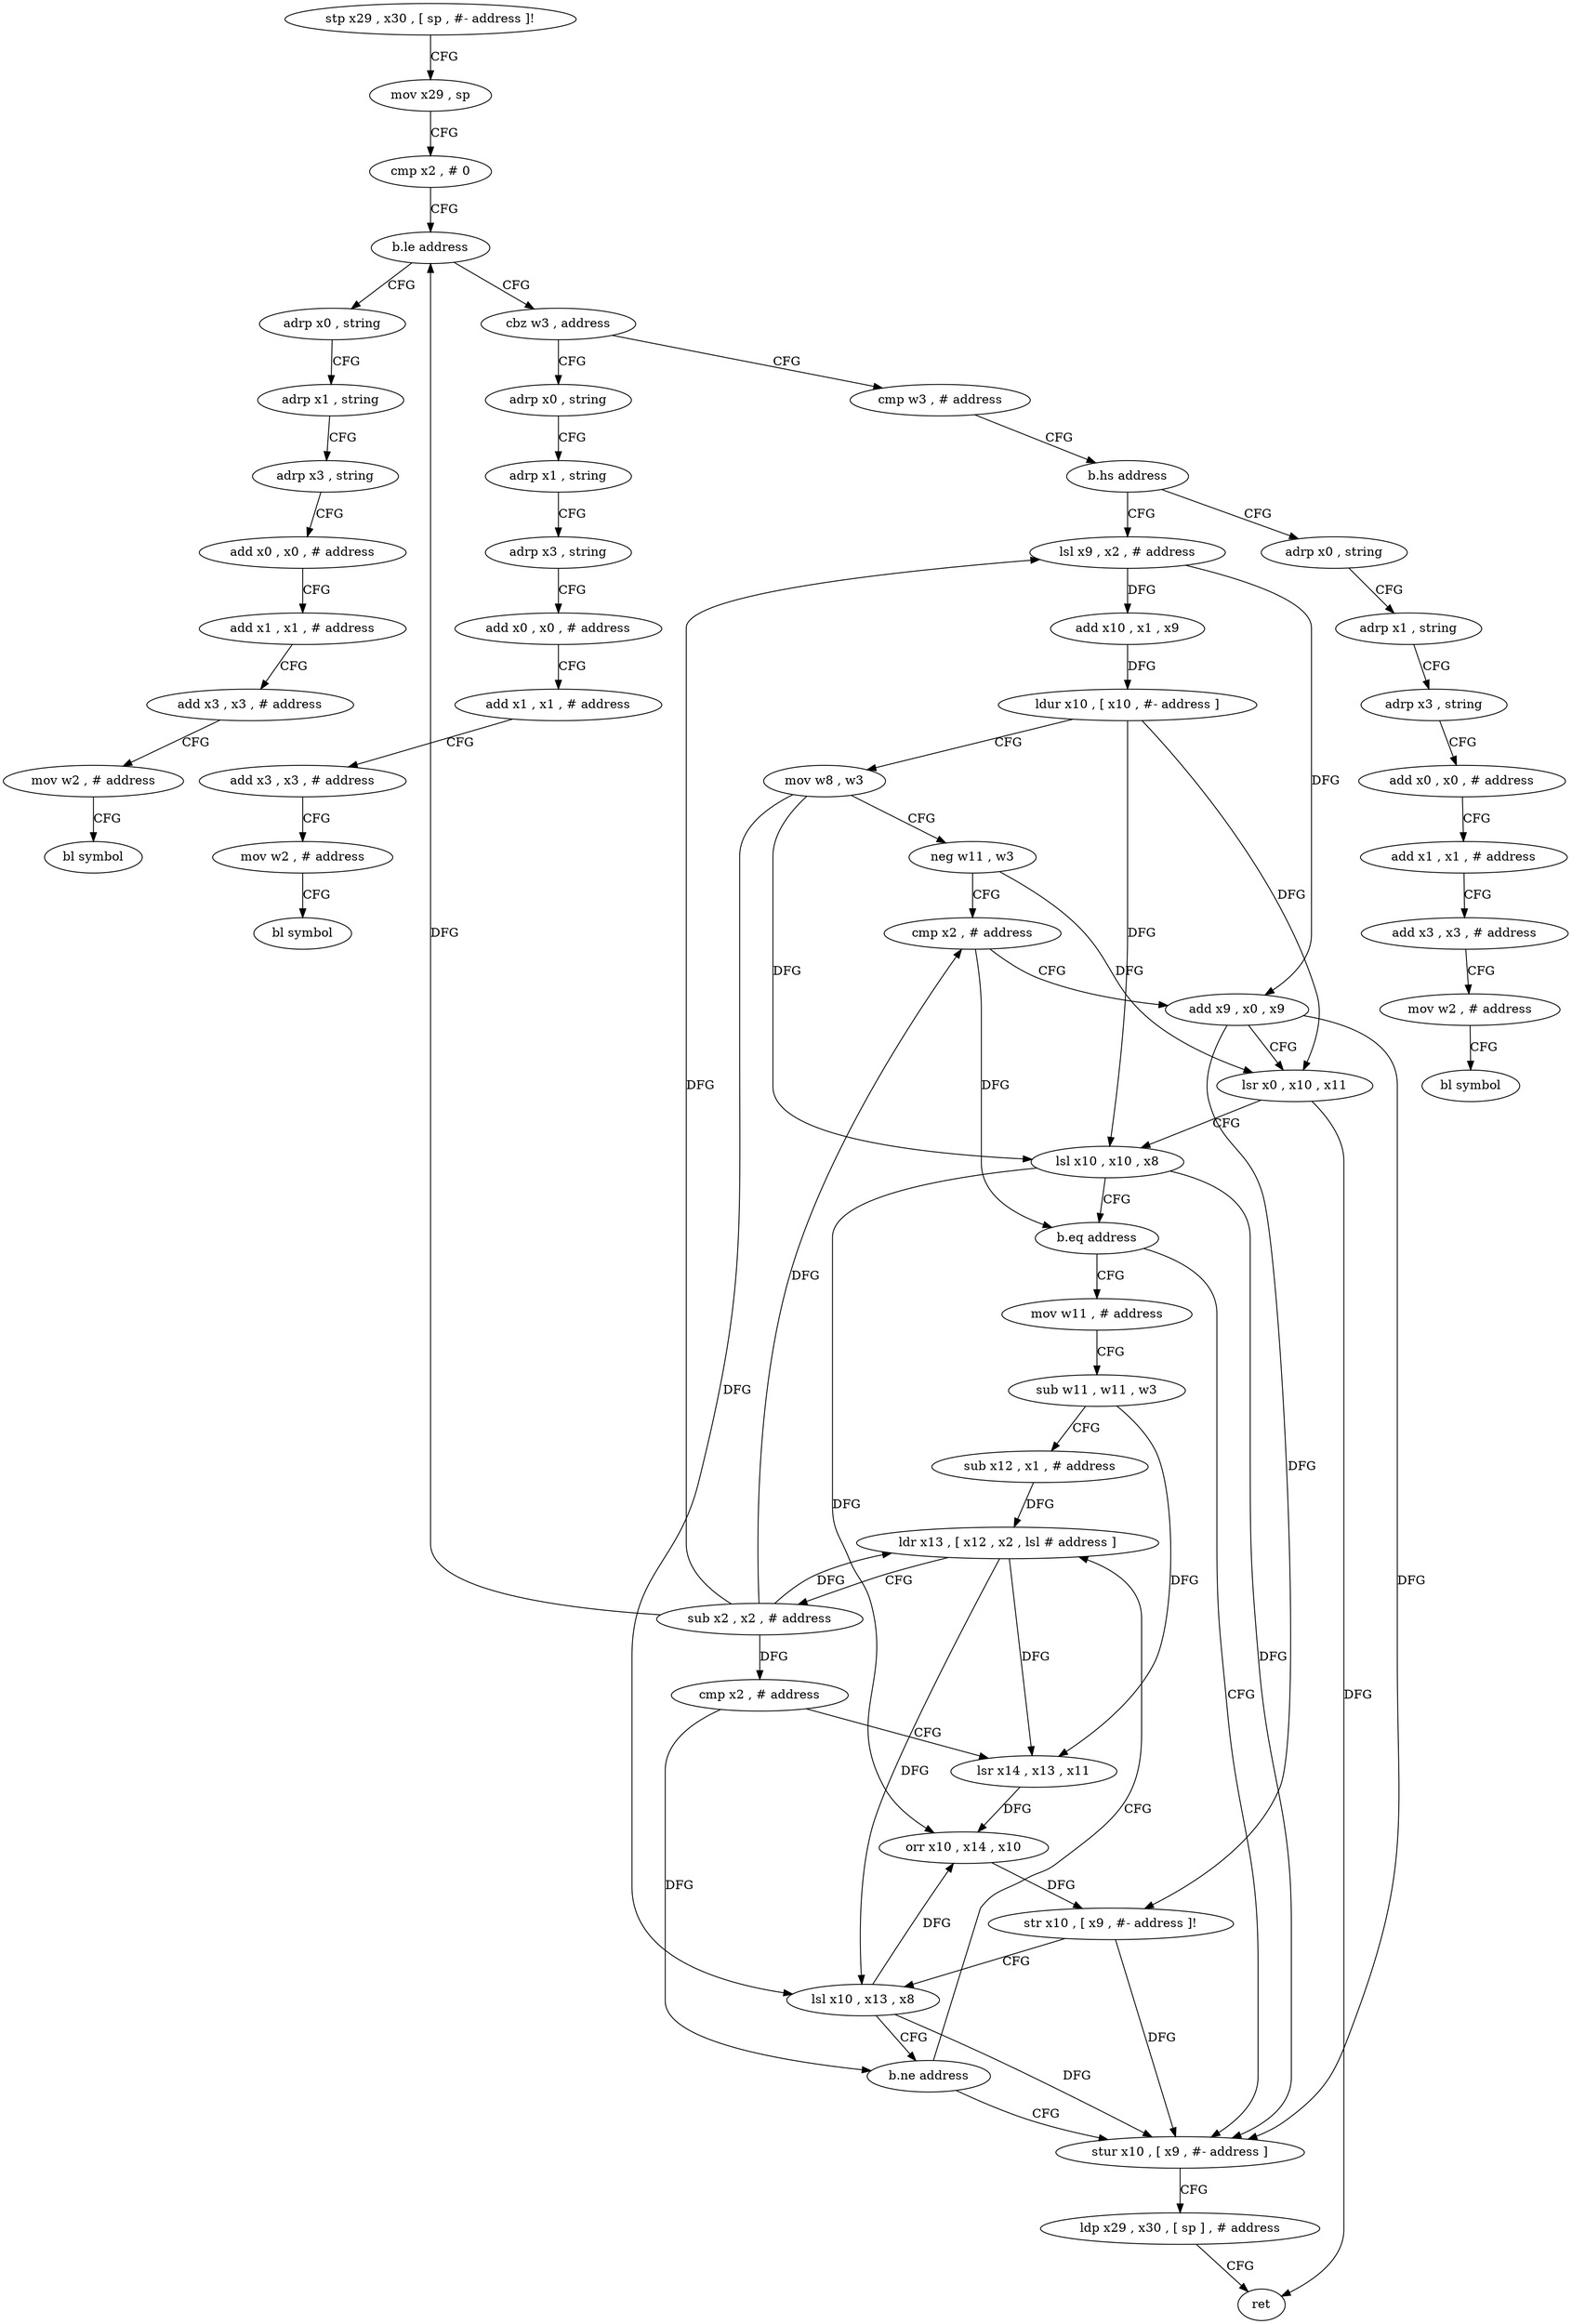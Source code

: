 digraph "func" {
"4218704" [label = "stp x29 , x30 , [ sp , #- address ]!" ]
"4218708" [label = "mov x29 , sp" ]
"4218712" [label = "cmp x2 , # 0" ]
"4218716" [label = "b.le address" ]
"4218828" [label = "adrp x0 , string" ]
"4218720" [label = "cbz w3 , address" ]
"4218832" [label = "adrp x1 , string" ]
"4218836" [label = "adrp x3 , string" ]
"4218840" [label = "add x0 , x0 , # address" ]
"4218844" [label = "add x1 , x1 , # address" ]
"4218848" [label = "add x3 , x3 , # address" ]
"4218852" [label = "mov w2 , # address" ]
"4218856" [label = "bl symbol" ]
"4218860" [label = "adrp x0 , string" ]
"4218724" [label = "cmp w3 , # address" ]
"4218864" [label = "adrp x1 , string" ]
"4218868" [label = "adrp x3 , string" ]
"4218872" [label = "add x0 , x0 , # address" ]
"4218876" [label = "add x1 , x1 , # address" ]
"4218880" [label = "add x3 , x3 , # address" ]
"4218884" [label = "mov w2 , # address" ]
"4218888" [label = "bl symbol" ]
"4218728" [label = "b.hs address" ]
"4218892" [label = "adrp x0 , string" ]
"4218732" [label = "lsl x9 , x2 , # address" ]
"4218896" [label = "adrp x1 , string" ]
"4218900" [label = "adrp x3 , string" ]
"4218904" [label = "add x0 , x0 , # address" ]
"4218908" [label = "add x1 , x1 , # address" ]
"4218912" [label = "add x3 , x3 , # address" ]
"4218916" [label = "mov w2 , # address" ]
"4218920" [label = "bl symbol" ]
"4218736" [label = "add x10 , x1 , x9" ]
"4218740" [label = "ldur x10 , [ x10 , #- address ]" ]
"4218744" [label = "mov w8 , w3" ]
"4218748" [label = "neg w11 , w3" ]
"4218752" [label = "cmp x2 , # address" ]
"4218756" [label = "add x9 , x0 , x9" ]
"4218760" [label = "lsr x0 , x10 , x11" ]
"4218764" [label = "lsl x10 , x10 , x8" ]
"4218768" [label = "b.eq address" ]
"4218816" [label = "stur x10 , [ x9 , #- address ]" ]
"4218772" [label = "mov w11 , # address" ]
"4218820" [label = "ldp x29 , x30 , [ sp ] , # address" ]
"4218824" [label = "ret" ]
"4218776" [label = "sub w11 , w11 , w3" ]
"4218780" [label = "sub x12 , x1 , # address" ]
"4218784" [label = "ldr x13 , [ x12 , x2 , lsl # address ]" ]
"4218788" [label = "sub x2 , x2 , # address" ]
"4218792" [label = "cmp x2 , # address" ]
"4218796" [label = "lsr x14 , x13 , x11" ]
"4218800" [label = "orr x10 , x14 , x10" ]
"4218804" [label = "str x10 , [ x9 , #- address ]!" ]
"4218808" [label = "lsl x10 , x13 , x8" ]
"4218812" [label = "b.ne address" ]
"4218704" -> "4218708" [ label = "CFG" ]
"4218708" -> "4218712" [ label = "CFG" ]
"4218712" -> "4218716" [ label = "CFG" ]
"4218716" -> "4218828" [ label = "CFG" ]
"4218716" -> "4218720" [ label = "CFG" ]
"4218828" -> "4218832" [ label = "CFG" ]
"4218720" -> "4218860" [ label = "CFG" ]
"4218720" -> "4218724" [ label = "CFG" ]
"4218832" -> "4218836" [ label = "CFG" ]
"4218836" -> "4218840" [ label = "CFG" ]
"4218840" -> "4218844" [ label = "CFG" ]
"4218844" -> "4218848" [ label = "CFG" ]
"4218848" -> "4218852" [ label = "CFG" ]
"4218852" -> "4218856" [ label = "CFG" ]
"4218860" -> "4218864" [ label = "CFG" ]
"4218724" -> "4218728" [ label = "CFG" ]
"4218864" -> "4218868" [ label = "CFG" ]
"4218868" -> "4218872" [ label = "CFG" ]
"4218872" -> "4218876" [ label = "CFG" ]
"4218876" -> "4218880" [ label = "CFG" ]
"4218880" -> "4218884" [ label = "CFG" ]
"4218884" -> "4218888" [ label = "CFG" ]
"4218728" -> "4218892" [ label = "CFG" ]
"4218728" -> "4218732" [ label = "CFG" ]
"4218892" -> "4218896" [ label = "CFG" ]
"4218732" -> "4218736" [ label = "DFG" ]
"4218732" -> "4218756" [ label = "DFG" ]
"4218896" -> "4218900" [ label = "CFG" ]
"4218900" -> "4218904" [ label = "CFG" ]
"4218904" -> "4218908" [ label = "CFG" ]
"4218908" -> "4218912" [ label = "CFG" ]
"4218912" -> "4218916" [ label = "CFG" ]
"4218916" -> "4218920" [ label = "CFG" ]
"4218736" -> "4218740" [ label = "DFG" ]
"4218740" -> "4218744" [ label = "CFG" ]
"4218740" -> "4218760" [ label = "DFG" ]
"4218740" -> "4218764" [ label = "DFG" ]
"4218744" -> "4218748" [ label = "CFG" ]
"4218744" -> "4218764" [ label = "DFG" ]
"4218744" -> "4218808" [ label = "DFG" ]
"4218748" -> "4218752" [ label = "CFG" ]
"4218748" -> "4218760" [ label = "DFG" ]
"4218752" -> "4218756" [ label = "CFG" ]
"4218752" -> "4218768" [ label = "DFG" ]
"4218756" -> "4218760" [ label = "CFG" ]
"4218756" -> "4218816" [ label = "DFG" ]
"4218756" -> "4218804" [ label = "DFG" ]
"4218760" -> "4218764" [ label = "CFG" ]
"4218760" -> "4218824" [ label = "DFG" ]
"4218764" -> "4218768" [ label = "CFG" ]
"4218764" -> "4218816" [ label = "DFG" ]
"4218764" -> "4218800" [ label = "DFG" ]
"4218768" -> "4218816" [ label = "CFG" ]
"4218768" -> "4218772" [ label = "CFG" ]
"4218816" -> "4218820" [ label = "CFG" ]
"4218772" -> "4218776" [ label = "CFG" ]
"4218820" -> "4218824" [ label = "CFG" ]
"4218776" -> "4218780" [ label = "CFG" ]
"4218776" -> "4218796" [ label = "DFG" ]
"4218780" -> "4218784" [ label = "DFG" ]
"4218784" -> "4218788" [ label = "CFG" ]
"4218784" -> "4218796" [ label = "DFG" ]
"4218784" -> "4218808" [ label = "DFG" ]
"4218788" -> "4218792" [ label = "DFG" ]
"4218788" -> "4218716" [ label = "DFG" ]
"4218788" -> "4218732" [ label = "DFG" ]
"4218788" -> "4218752" [ label = "DFG" ]
"4218788" -> "4218784" [ label = "DFG" ]
"4218792" -> "4218796" [ label = "CFG" ]
"4218792" -> "4218812" [ label = "DFG" ]
"4218796" -> "4218800" [ label = "DFG" ]
"4218800" -> "4218804" [ label = "DFG" ]
"4218804" -> "4218808" [ label = "CFG" ]
"4218804" -> "4218816" [ label = "DFG" ]
"4218808" -> "4218812" [ label = "CFG" ]
"4218808" -> "4218816" [ label = "DFG" ]
"4218808" -> "4218800" [ label = "DFG" ]
"4218812" -> "4218784" [ label = "CFG" ]
"4218812" -> "4218816" [ label = "CFG" ]
}
